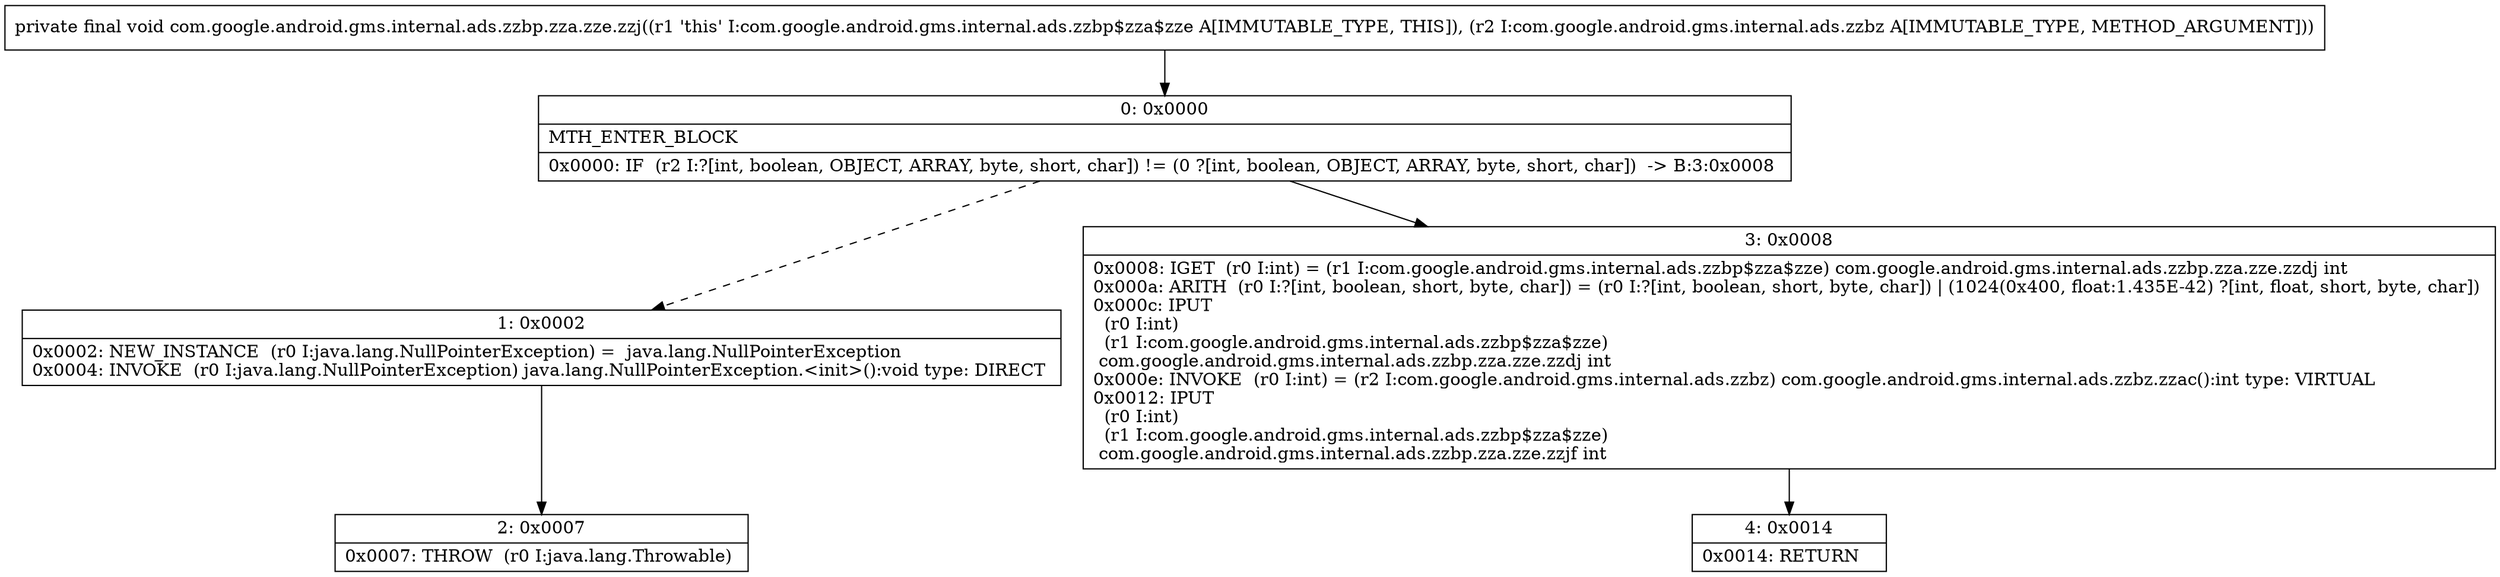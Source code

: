digraph "CFG forcom.google.android.gms.internal.ads.zzbp.zza.zze.zzj(Lcom\/google\/android\/gms\/internal\/ads\/zzbz;)V" {
Node_0 [shape=record,label="{0\:\ 0x0000|MTH_ENTER_BLOCK\l|0x0000: IF  (r2 I:?[int, boolean, OBJECT, ARRAY, byte, short, char]) != (0 ?[int, boolean, OBJECT, ARRAY, byte, short, char])  \-\> B:3:0x0008 \l}"];
Node_1 [shape=record,label="{1\:\ 0x0002|0x0002: NEW_INSTANCE  (r0 I:java.lang.NullPointerException) =  java.lang.NullPointerException \l0x0004: INVOKE  (r0 I:java.lang.NullPointerException) java.lang.NullPointerException.\<init\>():void type: DIRECT \l}"];
Node_2 [shape=record,label="{2\:\ 0x0007|0x0007: THROW  (r0 I:java.lang.Throwable) \l}"];
Node_3 [shape=record,label="{3\:\ 0x0008|0x0008: IGET  (r0 I:int) = (r1 I:com.google.android.gms.internal.ads.zzbp$zza$zze) com.google.android.gms.internal.ads.zzbp.zza.zze.zzdj int \l0x000a: ARITH  (r0 I:?[int, boolean, short, byte, char]) = (r0 I:?[int, boolean, short, byte, char]) \| (1024(0x400, float:1.435E\-42) ?[int, float, short, byte, char]) \l0x000c: IPUT  \l  (r0 I:int)\l  (r1 I:com.google.android.gms.internal.ads.zzbp$zza$zze)\l com.google.android.gms.internal.ads.zzbp.zza.zze.zzdj int \l0x000e: INVOKE  (r0 I:int) = (r2 I:com.google.android.gms.internal.ads.zzbz) com.google.android.gms.internal.ads.zzbz.zzac():int type: VIRTUAL \l0x0012: IPUT  \l  (r0 I:int)\l  (r1 I:com.google.android.gms.internal.ads.zzbp$zza$zze)\l com.google.android.gms.internal.ads.zzbp.zza.zze.zzjf int \l}"];
Node_4 [shape=record,label="{4\:\ 0x0014|0x0014: RETURN   \l}"];
MethodNode[shape=record,label="{private final void com.google.android.gms.internal.ads.zzbp.zza.zze.zzj((r1 'this' I:com.google.android.gms.internal.ads.zzbp$zza$zze A[IMMUTABLE_TYPE, THIS]), (r2 I:com.google.android.gms.internal.ads.zzbz A[IMMUTABLE_TYPE, METHOD_ARGUMENT])) }"];
MethodNode -> Node_0;
Node_0 -> Node_1[style=dashed];
Node_0 -> Node_3;
Node_1 -> Node_2;
Node_3 -> Node_4;
}

